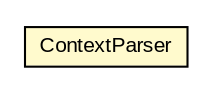 #!/usr/local/bin/dot
#
# Class diagram 
# Generated by UMLGraph version R5_6-24-gf6e263 (http://www.umlgraph.org/)
#

digraph G {
	edge [fontname="arial",fontsize=10,labelfontname="arial",labelfontsize=10];
	node [fontname="arial",fontsize=10,shape=plaintext];
	nodesep=0.25;
	ranksep=0.5;
	// eu.europa.esig.dss.jaxb.parsers.ContextParser
	c281638 [label=<<table title="eu.europa.esig.dss.jaxb.parsers.ContextParser" border="0" cellborder="1" cellspacing="0" cellpadding="2" port="p" bgcolor="lemonChiffon" href="./ContextParser.html">
		<tr><td><table border="0" cellspacing="0" cellpadding="1">
<tr><td align="center" balign="center"> ContextParser </td></tr>
		</table></td></tr>
		</table>>, URL="./ContextParser.html", fontname="arial", fontcolor="black", fontsize=10.0];
}

